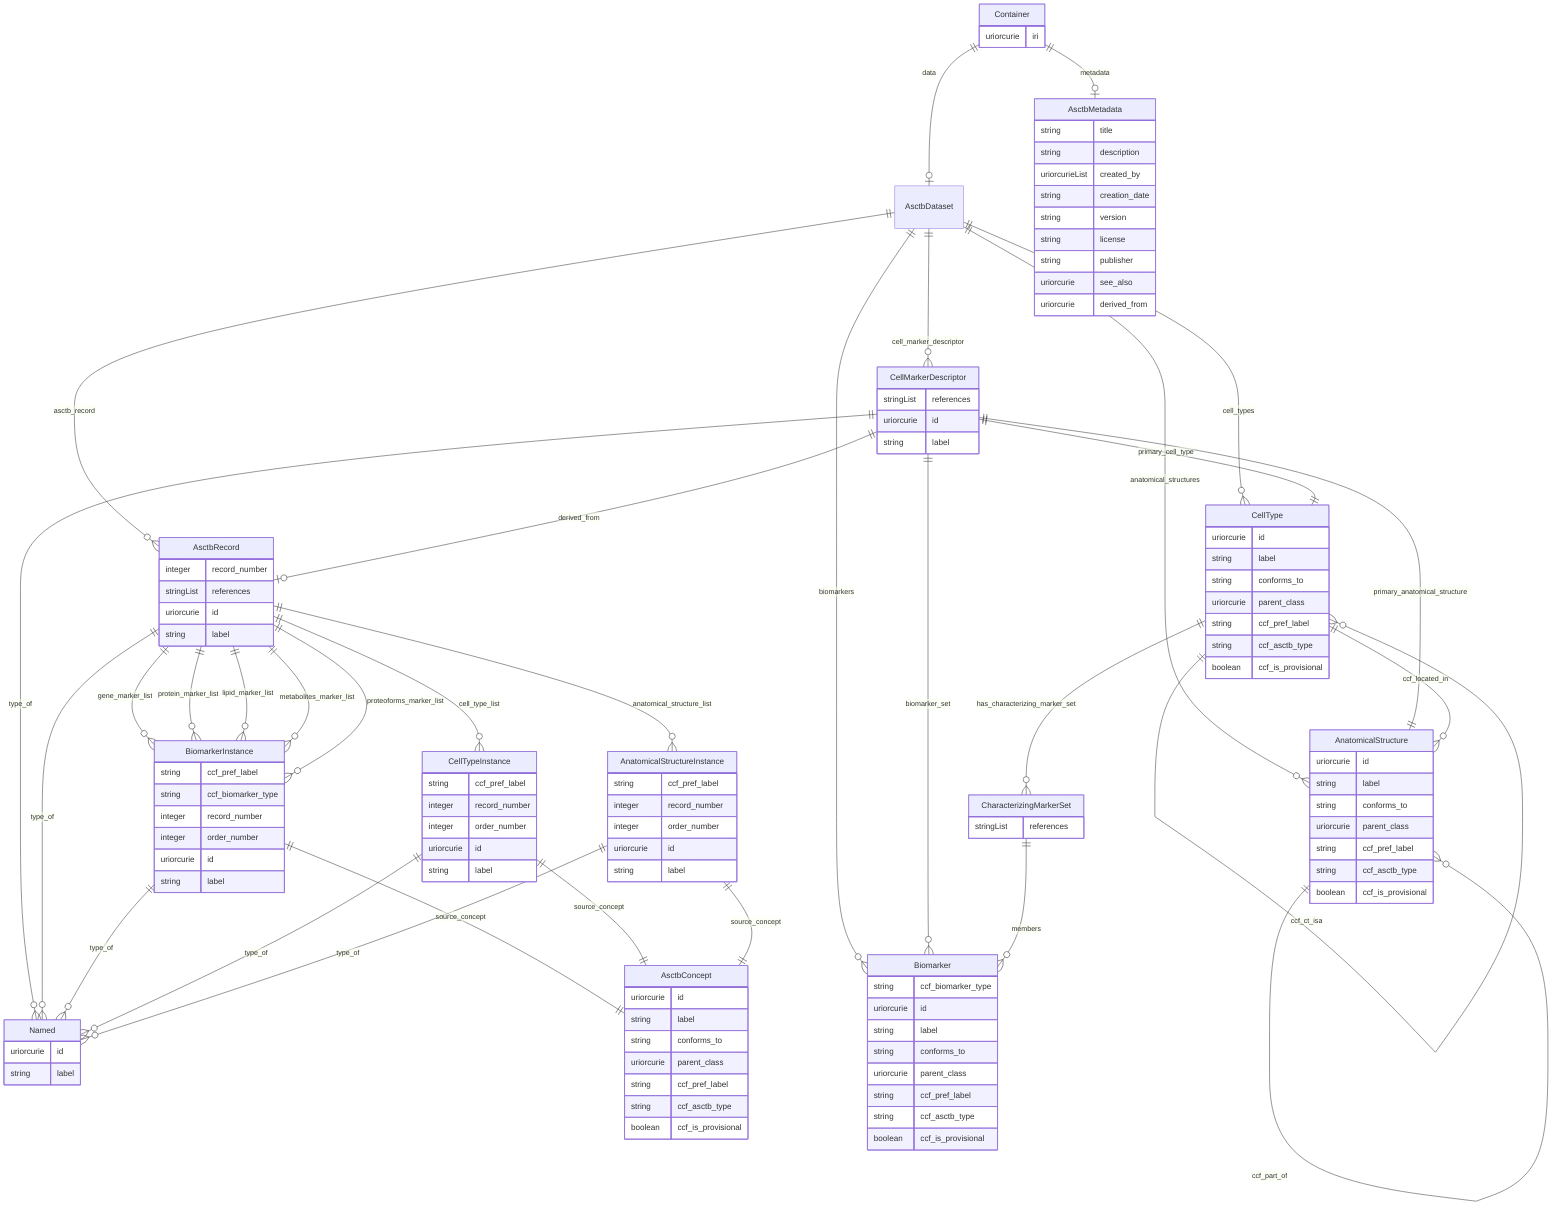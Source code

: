 erDiagram
Container {
    uriorcurie iri  
}
AsctbDataset {

}
CellMarkerDescriptor {
    stringList references  
    uriorcurie id  
    string label  
}
Named {
    uriorcurie id  
    string label  
}
AsctbRecord {
    integer record_number  
    stringList references  
    uriorcurie id  
    string label  
}
BiomarkerInstance {
    string ccf_pref_label  
    string ccf_biomarker_type  
    integer record_number  
    integer order_number  
    uriorcurie id  
    string label  
}
AsctbConcept {
    uriorcurie id  
    string label  
    string conforms_to  
    uriorcurie parent_class  
    string ccf_pref_label  
    string ccf_asctb_type  
    boolean ccf_is_provisional  
}
CellTypeInstance {
    string ccf_pref_label  
    integer record_number  
    integer order_number  
    uriorcurie id  
    string label  
}
AnatomicalStructureInstance {
    string ccf_pref_label  
    integer record_number  
    integer order_number  
    uriorcurie id  
    string label  
}
Biomarker {
    string ccf_biomarker_type  
    uriorcurie id  
    string label  
    string conforms_to  
    uriorcurie parent_class  
    string ccf_pref_label  
    string ccf_asctb_type  
    boolean ccf_is_provisional  
}
AnatomicalStructure {
    uriorcurie id  
    string label  
    string conforms_to  
    uriorcurie parent_class  
    string ccf_pref_label  
    string ccf_asctb_type  
    boolean ccf_is_provisional  
}
CellType {
    uriorcurie id  
    string label  
    string conforms_to  
    uriorcurie parent_class  
    string ccf_pref_label  
    string ccf_asctb_type  
    boolean ccf_is_provisional  
}
CharacterizingMarkerSet {
    stringList references  
}
AsctbMetadata {
    string title  
    string description  
    uriorcurieList created_by  
    string creation_date  
    string version  
    string license  
    string publisher  
    uriorcurie see_also  
    uriorcurie derived_from  
}

Container ||--|o AsctbMetadata : "metadata"
Container ||--|o AsctbDataset : "data"
AsctbDataset ||--}o AnatomicalStructure : "anatomical_structures"
AsctbDataset ||--}o CellType : "cell_types"
AsctbDataset ||--}o Biomarker : "biomarkers"
AsctbDataset ||--}o AsctbRecord : "asctb_record"
AsctbDataset ||--}o CellMarkerDescriptor : "cell_marker_descriptor"
CellMarkerDescriptor ||--|| CellType : "primary_cell_type"
CellMarkerDescriptor ||--|| AnatomicalStructure : "primary_anatomical_structure"
CellMarkerDescriptor ||--}o Biomarker : "biomarker_set"
CellMarkerDescriptor ||--|o AsctbRecord : "derived_from"
CellMarkerDescriptor ||--}o Named : "type_of"
AsctbRecord ||--}o AnatomicalStructureInstance : "anatomical_structure_list"
AsctbRecord ||--}o CellTypeInstance : "cell_type_list"
AsctbRecord ||--}o BiomarkerInstance : "gene_marker_list"
AsctbRecord ||--}o BiomarkerInstance : "protein_marker_list"
AsctbRecord ||--}o BiomarkerInstance : "lipid_marker_list"
AsctbRecord ||--}o BiomarkerInstance : "metabolites_marker_list"
AsctbRecord ||--}o BiomarkerInstance : "proteoforms_marker_list"
AsctbRecord ||--}o Named : "type_of"
BiomarkerInstance ||--|| AsctbConcept : "source_concept"
BiomarkerInstance ||--}o Named : "type_of"
CellTypeInstance ||--|| AsctbConcept : "source_concept"
CellTypeInstance ||--}o Named : "type_of"
AnatomicalStructureInstance ||--|| AsctbConcept : "source_concept"
AnatomicalStructureInstance ||--}o Named : "type_of"
AnatomicalStructure ||--}o AnatomicalStructure : "ccf_part_of"
CellType ||--}o CellType : "ccf_ct_isa"
CellType ||--}o AnatomicalStructure : "ccf_located_in"
CellType ||--}o CharacterizingMarkerSet : "has_characterizing_marker_set"
CharacterizingMarkerSet ||--}o Biomarker : "members"